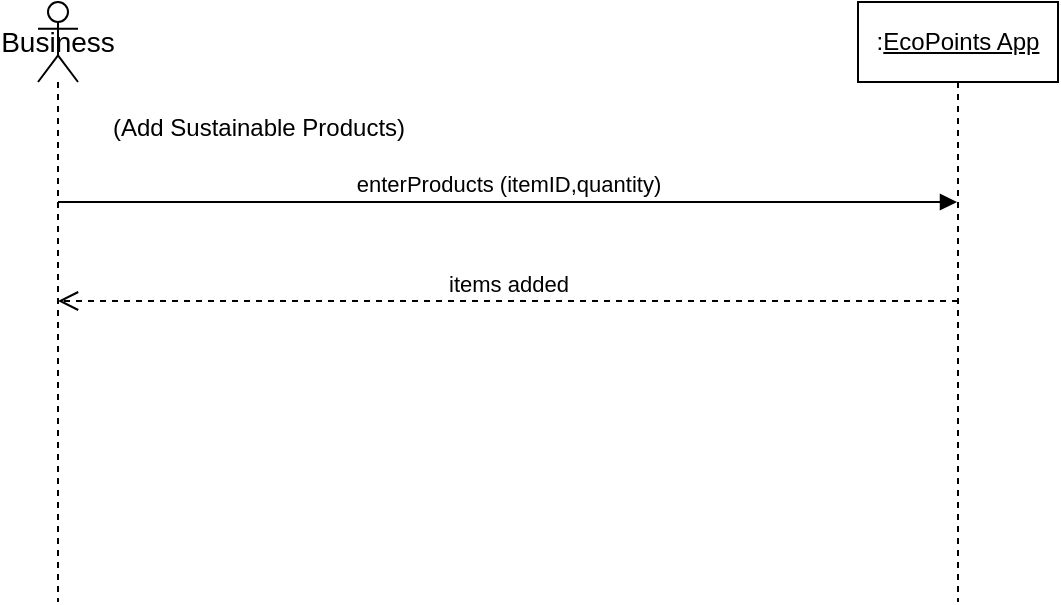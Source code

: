<mxfile version="21.7.5" type="github">
  <diagram name="Page-1" id="2YBvvXClWsGukQMizWep">
    <mxGraphModel dx="1434" dy="782" grid="1" gridSize="10" guides="1" tooltips="1" connect="1" arrows="1" fold="1" page="1" pageScale="1" pageWidth="850" pageHeight="1100" math="0" shadow="0">
      <root>
        <mxCell id="0" />
        <mxCell id="1" parent="0" />
        <mxCell id="luWOmqKOtDzojNnKMraj-4" value=":&lt;u&gt;EcoPoints App&lt;/u&gt;" style="shape=umlLifeline;perimeter=lifelinePerimeter;whiteSpace=wrap;html=1;container=1;dropTarget=0;collapsible=0;recursiveResize=0;outlineConnect=0;portConstraint=eastwest;newEdgeStyle={&quot;curved&quot;:0,&quot;rounded&quot;:0};" vertex="1" parent="1">
          <mxGeometry x="570" y="100" width="100" height="300" as="geometry" />
        </mxCell>
        <mxCell id="luWOmqKOtDzojNnKMraj-5" value="&lt;font style=&quot;font-size: 14px;&quot;&gt;Business&lt;/font&gt;" style="shape=umlLifeline;perimeter=lifelinePerimeter;whiteSpace=wrap;html=1;container=1;dropTarget=0;collapsible=0;recursiveResize=0;outlineConnect=0;portConstraint=eastwest;newEdgeStyle={&quot;curved&quot;:0,&quot;rounded&quot;:0};participant=umlActor;" vertex="1" parent="1">
          <mxGeometry x="160" y="100" width="20" height="300" as="geometry" />
        </mxCell>
        <mxCell id="luWOmqKOtDzojNnKMraj-6" value="(Add Sustainable Products)" style="text;html=1;align=center;verticalAlign=middle;resizable=0;points=[];autosize=1;strokeColor=none;fillColor=none;" vertex="1" parent="1">
          <mxGeometry x="185" y="148" width="170" height="30" as="geometry" />
        </mxCell>
        <mxCell id="luWOmqKOtDzojNnKMraj-7" value="enterProducts (itemID,quantity)" style="html=1;verticalAlign=bottom;endArrow=block;curved=0;rounded=0;" edge="1" parent="1" target="luWOmqKOtDzojNnKMraj-4">
          <mxGeometry width="80" relative="1" as="geometry">
            <mxPoint x="170" y="200" as="sourcePoint" />
            <mxPoint x="250" y="200" as="targetPoint" />
          </mxGeometry>
        </mxCell>
        <mxCell id="luWOmqKOtDzojNnKMraj-9" value="items added" style="html=1;verticalAlign=bottom;endArrow=open;dashed=1;endSize=8;curved=0;rounded=0;" edge="1" parent="1" target="luWOmqKOtDzojNnKMraj-5">
          <mxGeometry relative="1" as="geometry">
            <mxPoint x="620" y="249.5" as="sourcePoint" />
            <mxPoint x="540" y="249.5" as="targetPoint" />
          </mxGeometry>
        </mxCell>
      </root>
    </mxGraphModel>
  </diagram>
</mxfile>
